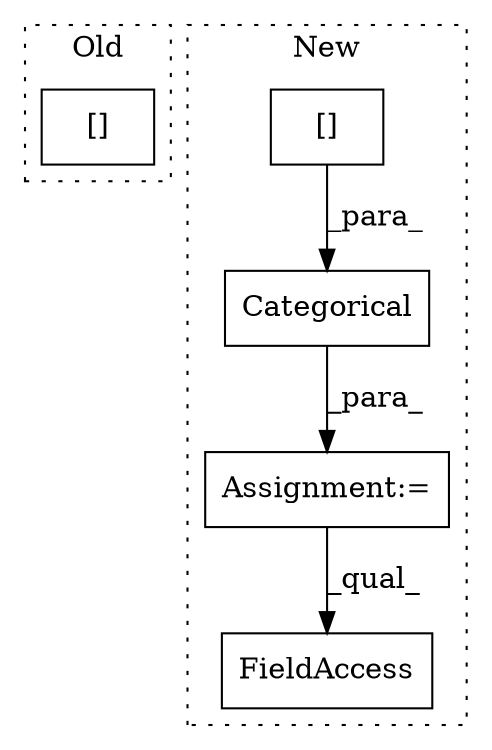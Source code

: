 digraph G {
subgraph cluster0 {
1 [label="[]" a="2" s="20046,20071" l="15,1" shape="box"];
label = "Old";
style="dotted";
}
subgraph cluster1 {
2 [label="Categorical" a="32" s="20667,20702" l="12,1" shape="box"];
3 [label="Assignment:=" a="7" s="20659" l="1" shape="box"];
4 [label="FieldAccess" a="22" s="20737" l="9" shape="box"];
5 [label="[]" a="2" s="20679,20701" l="19,1" shape="box"];
label = "New";
style="dotted";
}
2 -> 3 [label="_para_"];
3 -> 4 [label="_qual_"];
5 -> 2 [label="_para_"];
}